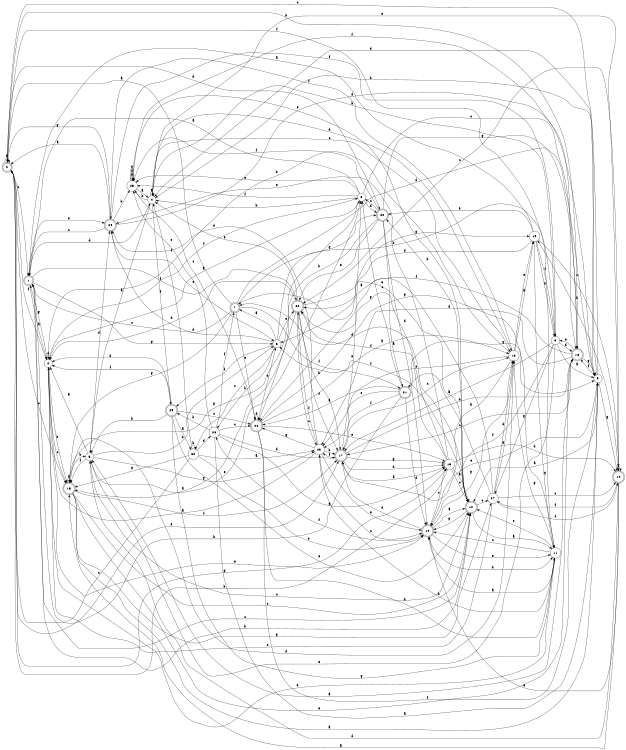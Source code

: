 digraph n25_1 {
__start0 [label="" shape="none"];

rankdir=LR;
size="8,5";

s0 [style="rounded,filled", color="black", fillcolor="white" shape="doublecircle", label="0"];
s1 [style="rounded,filled", color="black", fillcolor="white" shape="doublecircle", label="1"];
s2 [style="filled", color="black", fillcolor="white" shape="circle", label="2"];
s3 [style="filled", color="black", fillcolor="white" shape="circle", label="3"];
s4 [style="filled", color="black", fillcolor="white" shape="circle", label="4"];
s5 [style="filled", color="black", fillcolor="white" shape="circle", label="5"];
s6 [style="filled", color="black", fillcolor="white" shape="circle", label="6"];
s7 [style="rounded,filled", color="black", fillcolor="white" shape="doublecircle", label="7"];
s8 [style="filled", color="black", fillcolor="white" shape="circle", label="8"];
s9 [style="filled", color="black", fillcolor="white" shape="circle", label="9"];
s10 [style="rounded,filled", color="black", fillcolor="white" shape="doublecircle", label="10"];
s11 [style="filled", color="black", fillcolor="white" shape="circle", label="11"];
s12 [style="rounded,filled", color="black", fillcolor="white" shape="doublecircle", label="12"];
s13 [style="filled", color="black", fillcolor="white" shape="circle", label="13"];
s14 [style="rounded,filled", color="black", fillcolor="white" shape="doublecircle", label="14"];
s15 [style="rounded,filled", color="black", fillcolor="white" shape="doublecircle", label="15"];
s16 [style="rounded,filled", color="black", fillcolor="white" shape="doublecircle", label="16"];
s17 [style="rounded,filled", color="black", fillcolor="white" shape="doublecircle", label="17"];
s18 [style="filled", color="black", fillcolor="white" shape="circle", label="18"];
s19 [style="filled", color="black", fillcolor="white" shape="circle", label="19"];
s20 [style="rounded,filled", color="black", fillcolor="white" shape="doublecircle", label="20"];
s21 [style="rounded,filled", color="black", fillcolor="white" shape="doublecircle", label="21"];
s22 [style="rounded,filled", color="black", fillcolor="white" shape="doublecircle", label="22"];
s23 [style="filled", color="black", fillcolor="white" shape="circle", label="23"];
s24 [style="rounded,filled", color="black", fillcolor="white" shape="doublecircle", label="24"];
s25 [style="filled", color="black", fillcolor="white" shape="circle", label="25"];
s26 [style="rounded,filled", color="black", fillcolor="white" shape="doublecircle", label="26"];
s27 [style="filled", color="black", fillcolor="white" shape="circle", label="27"];
s28 [style="filled", color="black", fillcolor="white" shape="circle", label="28"];
s29 [style="rounded,filled", color="black", fillcolor="white" shape="doublecircle", label="29"];
s30 [style="filled", color="black", fillcolor="white" shape="circle", label="30"];
s0 -> s0 [label="a"];
s0 -> s1 [label="b"];
s0 -> s15 [label="c"];
s0 -> s20 [label="d"];
s0 -> s17 [label="e"];
s0 -> s2 [label="f"];
s0 -> s13 [label="g"];
s1 -> s2 [label="a"];
s1 -> s10 [label="b"];
s1 -> s10 [label="c"];
s1 -> s4 [label="d"];
s1 -> s24 [label="e"];
s1 -> s26 [label="f"];
s1 -> s6 [label="g"];
s2 -> s3 [label="a"];
s2 -> s15 [label="b"];
s2 -> s15 [label="c"];
s2 -> s2 [label="d"];
s2 -> s12 [label="e"];
s2 -> s3 [label="f"];
s2 -> s1 [label="g"];
s3 -> s1 [label="a"];
s3 -> s4 [label="b"];
s3 -> s16 [label="c"];
s3 -> s20 [label="d"];
s3 -> s25 [label="e"];
s3 -> s25 [label="f"];
s3 -> s15 [label="g"];
s4 -> s5 [label="a"];
s4 -> s25 [label="b"];
s4 -> s18 [label="c"];
s4 -> s18 [label="d"];
s4 -> s14 [label="e"];
s4 -> s29 [label="f"];
s4 -> s4 [label="g"];
s5 -> s2 [label="a"];
s5 -> s6 [label="b"];
s5 -> s10 [label="c"];
s5 -> s24 [label="d"];
s5 -> s3 [label="e"];
s5 -> s15 [label="f"];
s5 -> s23 [label="g"];
s6 -> s7 [label="a"];
s6 -> s28 [label="b"];
s6 -> s30 [label="c"];
s6 -> s24 [label="d"];
s6 -> s26 [label="e"];
s6 -> s29 [label="f"];
s6 -> s20 [label="g"];
s7 -> s0 [label="a"];
s7 -> s8 [label="b"];
s7 -> s1 [label="c"];
s7 -> s9 [label="d"];
s7 -> s22 [label="e"];
s7 -> s21 [label="f"];
s7 -> s15 [label="g"];
s8 -> s9 [label="a"];
s8 -> s4 [label="b"];
s8 -> s17 [label="c"];
s8 -> s16 [label="d"];
s8 -> s5 [label="e"];
s8 -> s12 [label="f"];
s8 -> s27 [label="g"];
s9 -> s10 [label="a"];
s9 -> s4 [label="b"];
s9 -> s0 [label="c"];
s9 -> s4 [label="d"];
s9 -> s17 [label="e"];
s9 -> s16 [label="f"];
s9 -> s14 [label="g"];
s10 -> s11 [label="a"];
s10 -> s20 [label="b"];
s10 -> s27 [label="c"];
s10 -> s7 [label="d"];
s10 -> s26 [label="e"];
s10 -> s6 [label="f"];
s10 -> s12 [label="g"];
s11 -> s12 [label="a"];
s11 -> s23 [label="b"];
s11 -> s12 [label="c"];
s11 -> s2 [label="d"];
s11 -> s10 [label="e"];
s11 -> s0 [label="f"];
s11 -> s18 [label="g"];
s12 -> s10 [label="a"];
s12 -> s11 [label="b"];
s12 -> s13 [label="c"];
s12 -> s17 [label="d"];
s12 -> s11 [label="e"];
s12 -> s28 [label="f"];
s12 -> s18 [label="g"];
s13 -> s10 [label="a"];
s13 -> s0 [label="b"];
s13 -> s10 [label="c"];
s13 -> s14 [label="d"];
s13 -> s24 [label="e"];
s13 -> s26 [label="f"];
s13 -> s26 [label="g"];
s14 -> s15 [label="a"];
s14 -> s19 [label="b"];
s14 -> s26 [label="c"];
s14 -> s5 [label="d"];
s14 -> s12 [label="e"];
s14 -> s27 [label="f"];
s14 -> s14 [label="g"];
s15 -> s9 [label="a"];
s15 -> s5 [label="b"];
s15 -> s10 [label="c"];
s15 -> s15 [label="d"];
s15 -> s16 [label="e"];
s15 -> s17 [label="f"];
s15 -> s27 [label="g"];
s16 -> s5 [label="a"];
s16 -> s0 [label="b"];
s16 -> s17 [label="c"];
s16 -> s23 [label="d"];
s16 -> s8 [label="e"];
s16 -> s22 [label="f"];
s16 -> s9 [label="g"];
s17 -> s13 [label="a"];
s17 -> s16 [label="b"];
s17 -> s18 [label="c"];
s17 -> s13 [label="d"];
s17 -> s3 [label="e"];
s17 -> s23 [label="f"];
s17 -> s13 [label="g"];
s18 -> s19 [label="a"];
s18 -> s2 [label="b"];
s18 -> s23 [label="c"];
s18 -> s15 [label="d"];
s18 -> s19 [label="e"];
s18 -> s24 [label="f"];
s18 -> s12 [label="g"];
s19 -> s1 [label="a"];
s19 -> s8 [label="b"];
s19 -> s14 [label="c"];
s19 -> s6 [label="d"];
s19 -> s20 [label="e"];
s19 -> s8 [label="f"];
s19 -> s11 [label="g"];
s20 -> s21 [label="a"];
s20 -> s22 [label="b"];
s20 -> s3 [label="c"];
s20 -> s12 [label="d"];
s20 -> s26 [label="e"];
s20 -> s25 [label="f"];
s20 -> s16 [label="g"];
s21 -> s22 [label="a"];
s21 -> s1 [label="b"];
s21 -> s3 [label="c"];
s21 -> s12 [label="d"];
s21 -> s23 [label="e"];
s21 -> s17 [label="f"];
s21 -> s9 [label="g"];
s22 -> s18 [label="a"];
s22 -> s11 [label="b"];
s22 -> s6 [label="c"];
s22 -> s22 [label="d"];
s22 -> s13 [label="e"];
s22 -> s9 [label="f"];
s22 -> s11 [label="g"];
s23 -> s2 [label="a"];
s23 -> s17 [label="b"];
s23 -> s12 [label="c"];
s23 -> s24 [label="d"];
s23 -> s12 [label="e"];
s23 -> s26 [label="f"];
s23 -> s22 [label="g"];
s24 -> s0 [label="a"];
s24 -> s25 [label="b"];
s24 -> s1 [label="c"];
s24 -> s9 [label="d"];
s24 -> s6 [label="e"];
s24 -> s8 [label="f"];
s24 -> s0 [label="g"];
s25 -> s4 [label="a"];
s25 -> s25 [label="b"];
s25 -> s22 [label="c"];
s25 -> s25 [label="d"];
s25 -> s10 [label="e"];
s25 -> s16 [label="f"];
s25 -> s25 [label="g"];
s26 -> s15 [label="a"];
s26 -> s17 [label="b"];
s26 -> s23 [label="c"];
s26 -> s2 [label="d"];
s26 -> s4 [label="e"];
s26 -> s17 [label="f"];
s26 -> s19 [label="g"];
s27 -> s7 [label="a"];
s27 -> s21 [label="b"];
s27 -> s14 [label="c"];
s27 -> s18 [label="d"];
s27 -> s2 [label="e"];
s27 -> s14 [label="f"];
s27 -> s18 [label="g"];
s28 -> s9 [label="a"];
s28 -> s29 [label="b"];
s28 -> s22 [label="c"];
s28 -> s17 [label="d"];
s28 -> s25 [label="e"];
s28 -> s7 [label="f"];
s28 -> s13 [label="g"];
s29 -> s30 [label="a"];
s29 -> s5 [label="b"];
s29 -> s22 [label="c"];
s29 -> s2 [label="d"];
s29 -> s10 [label="e"];
s29 -> s2 [label="f"];
s29 -> s11 [label="g"];
s30 -> s23 [label="a"];
s30 -> s30 [label="b"];
s30 -> s0 [label="c"];
s30 -> s28 [label="d"];
s30 -> s12 [label="e"];
s30 -> s4 [label="f"];
s30 -> s15 [label="g"];

}
